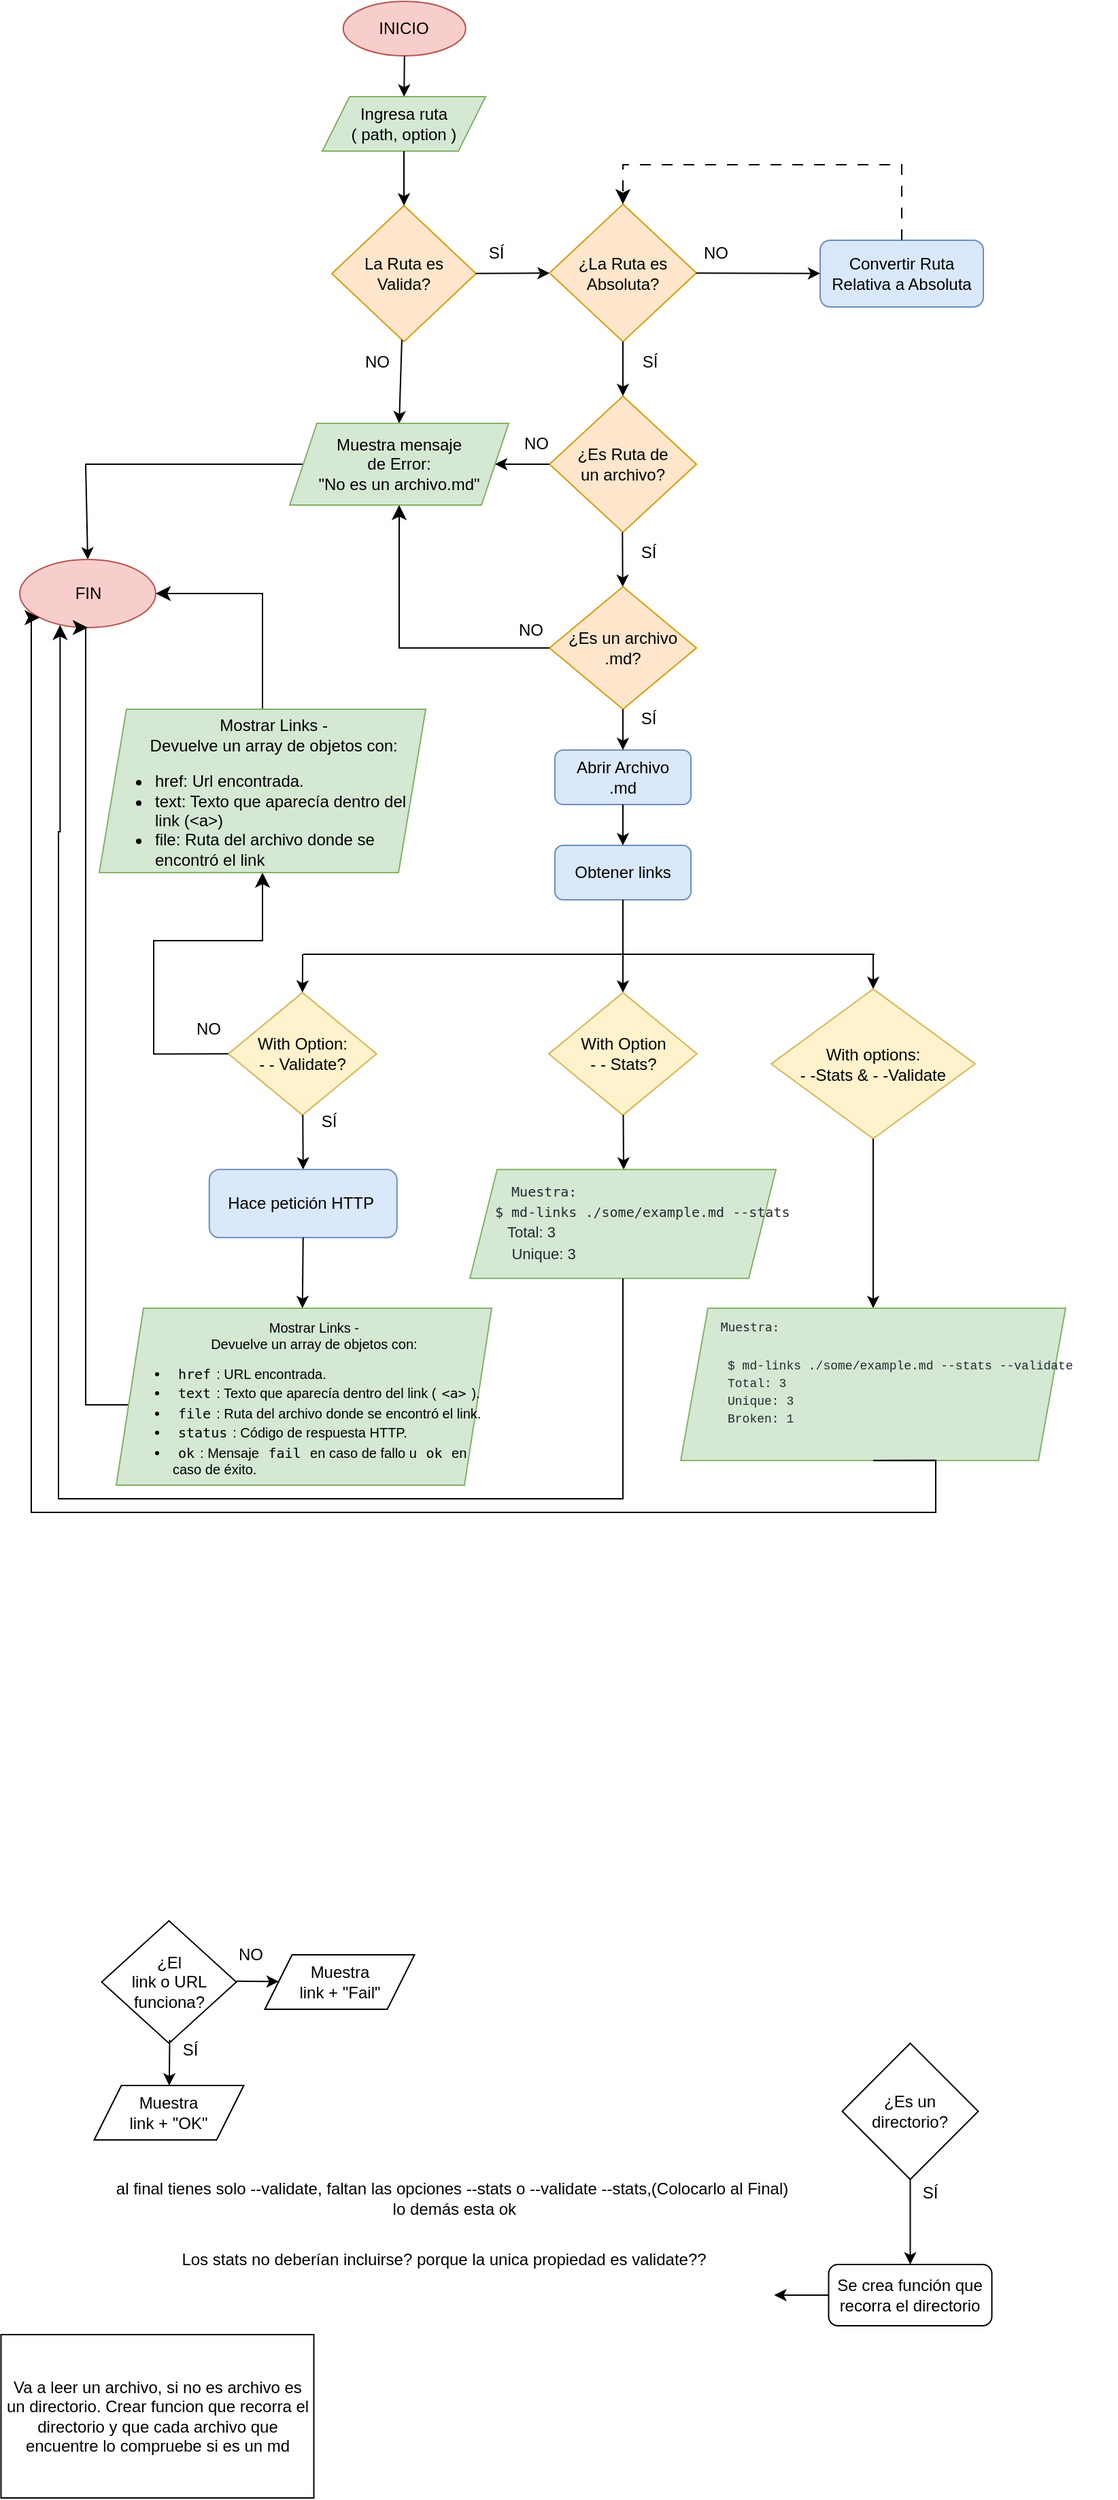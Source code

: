 <mxfile version="21.0.7" type="github">
  <diagram name="Página-1" id="93haLuahg1Ov3Uhfy_TV">
    <mxGraphModel dx="1077" dy="685" grid="1" gridSize="10" guides="1" tooltips="1" connect="1" arrows="1" fold="1" page="1" pageScale="1" pageWidth="827" pageHeight="1169" background="#ffffff" math="0" shadow="0">
      <root>
        <mxCell id="0" />
        <mxCell id="1" parent="0" />
        <mxCell id="Y0-RWTtbSj_2u-Xx135a-1" value="INICIO" style="ellipse;whiteSpace=wrap;html=1;fillColor=#f8cecc;strokeColor=#b85450;" parent="1" vertex="1">
          <mxGeometry x="279.37" y="50" width="90" height="40" as="geometry" />
        </mxCell>
        <mxCell id="Y0-RWTtbSj_2u-Xx135a-2" value="Ingresa ruta&lt;br&gt;( path, option )" style="shape=parallelogram;perimeter=parallelogramPerimeter;whiteSpace=wrap;html=1;fixedSize=1;fillColor=#d5e8d4;strokeColor=#82b366;" parent="1" vertex="1">
          <mxGeometry x="264" y="120" width="120" height="40" as="geometry" />
        </mxCell>
        <mxCell id="Y0-RWTtbSj_2u-Xx135a-3" value="" style="endArrow=classic;html=1;rounded=0;" parent="1" source="Y0-RWTtbSj_2u-Xx135a-1" target="Y0-RWTtbSj_2u-Xx135a-2" edge="1">
          <mxGeometry width="50" height="50" relative="1" as="geometry">
            <mxPoint x="300" y="220" as="sourcePoint" />
            <mxPoint x="350" y="170" as="targetPoint" />
          </mxGeometry>
        </mxCell>
        <mxCell id="Y0-RWTtbSj_2u-Xx135a-4" value="La Ruta es &lt;br&gt;Valida?" style="rhombus;whiteSpace=wrap;html=1;fillColor=#ffe6cc;strokeColor=#d79b00;" parent="1" vertex="1">
          <mxGeometry x="271" y="200" width="106" height="100" as="geometry" />
        </mxCell>
        <mxCell id="Y0-RWTtbSj_2u-Xx135a-5" value="" style="endArrow=classic;html=1;rounded=0;" parent="1" source="Y0-RWTtbSj_2u-Xx135a-2" target="Y0-RWTtbSj_2u-Xx135a-4" edge="1">
          <mxGeometry width="50" height="50" relative="1" as="geometry">
            <mxPoint x="324" y="160" as="sourcePoint" />
            <mxPoint x="324" y="200" as="targetPoint" />
          </mxGeometry>
        </mxCell>
        <mxCell id="Y0-RWTtbSj_2u-Xx135a-6" value="" style="endArrow=classic;html=1;rounded=0;" parent="1" source="Y0-RWTtbSj_2u-Xx135a-4" target="Y0-RWTtbSj_2u-Xx135a-12" edge="1">
          <mxGeometry width="50" height="50" relative="1" as="geometry">
            <mxPoint x="380" y="260" as="sourcePoint" />
            <mxPoint x="420" y="239" as="targetPoint" />
          </mxGeometry>
        </mxCell>
        <mxCell id="Y0-RWTtbSj_2u-Xx135a-7" value="" style="endArrow=classic;html=1;rounded=0;entryX=0.5;entryY=0;entryDx=0;entryDy=0;" parent="1" source="Y0-RWTtbSj_2u-Xx135a-4" target="Y0-RWTtbSj_2u-Xx135a-15" edge="1">
          <mxGeometry width="50" height="50" relative="1" as="geometry">
            <mxPoint x="270" y="250" as="sourcePoint" />
            <mxPoint x="250" y="250" as="targetPoint" />
          </mxGeometry>
        </mxCell>
        <mxCell id="Y0-RWTtbSj_2u-Xx135a-8" value="NO" style="text;strokeColor=none;align=center;fillColor=none;html=1;verticalAlign=middle;whiteSpace=wrap;rounded=0;" parent="1" vertex="1">
          <mxGeometry x="290" y="300" width="29" height="30" as="geometry" />
        </mxCell>
        <mxCell id="Y0-RWTtbSj_2u-Xx135a-9" value="SÍ" style="text;strokeColor=none;align=center;fillColor=none;html=1;verticalAlign=middle;whiteSpace=wrap;rounded=0;" parent="1" vertex="1">
          <mxGeometry x="377" y="220" width="30" height="30" as="geometry" />
        </mxCell>
        <mxCell id="Y0-RWTtbSj_2u-Xx135a-10" value="Convertir Ruta Relativa a Absoluta" style="rounded=1;whiteSpace=wrap;html=1;fillColor=#dae8fc;strokeColor=#6c8ebf;" parent="1" vertex="1">
          <mxGeometry x="630" y="225.5" width="120" height="49" as="geometry" />
        </mxCell>
        <mxCell id="Y0-RWTtbSj_2u-Xx135a-12" value="¿La Ruta es Absoluta?" style="rhombus;whiteSpace=wrap;html=1;fillColor=#ffe6cc;strokeColor=#d79b00;" parent="1" vertex="1">
          <mxGeometry x="431" y="199" width="108" height="101" as="geometry" />
        </mxCell>
        <mxCell id="Y0-RWTtbSj_2u-Xx135a-19" value="" style="endArrow=classic;html=1;rounded=0;startArrow=none;entryX=0.5;entryY=0;entryDx=0;entryDy=0;exitX=0;exitY=0.5;exitDx=0;exitDy=0;" parent="1" source="Y0-RWTtbSj_2u-Xx135a-15" target="Y0-RWTtbSj_2u-Xx135a-20" edge="1">
          <mxGeometry width="50" height="50" relative="1" as="geometry">
            <mxPoint x="150" y="270" as="sourcePoint" />
            <mxPoint x="159.5" y="303.5" as="targetPoint" />
            <Array as="points">
              <mxPoint x="90" y="390" />
            </Array>
          </mxGeometry>
        </mxCell>
        <mxCell id="Y0-RWTtbSj_2u-Xx135a-20" value="FIN" style="ellipse;whiteSpace=wrap;html=1;fillColor=#f8cecc;strokeColor=#b85450;" parent="1" vertex="1">
          <mxGeometry x="41.5" y="460" width="100" height="50" as="geometry" />
        </mxCell>
        <mxCell id="Y0-RWTtbSj_2u-Xx135a-21" value="" style="endArrow=classic;html=1;rounded=0;" parent="1" source="Y0-RWTtbSj_2u-Xx135a-12" target="Y0-RWTtbSj_2u-Xx135a-10" edge="1">
          <mxGeometry width="50" height="50" relative="1" as="geometry">
            <mxPoint x="522" y="239" as="sourcePoint" />
            <mxPoint x="600" y="240" as="targetPoint" />
          </mxGeometry>
        </mxCell>
        <mxCell id="Y0-RWTtbSj_2u-Xx135a-22" value="NO" style="text;strokeColor=none;align=center;fillColor=none;html=1;verticalAlign=middle;whiteSpace=wrap;rounded=0;" parent="1" vertex="1">
          <mxGeometry x="539" y="220" width="29" height="30" as="geometry" />
        </mxCell>
        <mxCell id="Y0-RWTtbSj_2u-Xx135a-23" value="" style="endArrow=classic;html=1;rounded=0;exitX=0.5;exitY=1;exitDx=0;exitDy=0;" parent="1" source="Y0-RWTtbSj_2u-Xx135a-12" target="Y0-RWTtbSj_2u-Xx135a-25" edge="1">
          <mxGeometry width="50" height="50" relative="1" as="geometry">
            <mxPoint x="471.5" y="280" as="sourcePoint" />
            <mxPoint x="471.5" y="320" as="targetPoint" />
          </mxGeometry>
        </mxCell>
        <mxCell id="Y0-RWTtbSj_2u-Xx135a-24" value="SÍ" style="text;strokeColor=none;align=center;fillColor=none;html=1;verticalAlign=middle;whiteSpace=wrap;rounded=0;" parent="1" vertex="1">
          <mxGeometry x="490" y="300" width="30" height="30" as="geometry" />
        </mxCell>
        <mxCell id="Y0-RWTtbSj_2u-Xx135a-25" value="¿Es Ruta de&lt;br&gt;un archivo?" style="rhombus;whiteSpace=wrap;html=1;fillColor=#ffe6cc;strokeColor=#d79b00;" parent="1" vertex="1">
          <mxGeometry x="431" y="340" width="108" height="100" as="geometry" />
        </mxCell>
        <mxCell id="Y0-RWTtbSj_2u-Xx135a-15" value="Muestra mensaje&lt;br&gt;de Error: &lt;br&gt;&quot;No es un archivo.md&quot;" style="shape=parallelogram;perimeter=parallelogramPerimeter;whiteSpace=wrap;html=1;fixedSize=1;fillColor=#d5e8d4;strokeColor=#82b366;" parent="1" vertex="1">
          <mxGeometry x="240" y="360" width="161" height="60" as="geometry" />
        </mxCell>
        <mxCell id="Y0-RWTtbSj_2u-Xx135a-29" value="" style="endArrow=classic;html=1;rounded=0;exitX=0;exitY=0.5;exitDx=0;exitDy=0;entryX=1;entryY=0.5;entryDx=0;entryDy=0;" parent="1" source="Y0-RWTtbSj_2u-Xx135a-25" target="Y0-RWTtbSj_2u-Xx135a-15" edge="1">
          <mxGeometry width="50" height="50" relative="1" as="geometry">
            <mxPoint x="539" y="389.66" as="sourcePoint" />
            <mxPoint x="590" y="389.66" as="targetPoint" />
            <Array as="points" />
          </mxGeometry>
        </mxCell>
        <mxCell id="Y0-RWTtbSj_2u-Xx135a-30" value="" style="endArrow=classic;html=1;rounded=0;exitX=0.5;exitY=1;exitDx=0;exitDy=0;" parent="1" target="Y0-RWTtbSj_2u-Xx135a-40" edge="1">
          <mxGeometry width="50" height="50" relative="1" as="geometry">
            <mxPoint x="484.66" y="440" as="sourcePoint" />
            <mxPoint x="484.66" y="480" as="targetPoint" />
          </mxGeometry>
        </mxCell>
        <mxCell id="Y0-RWTtbSj_2u-Xx135a-31" value="SÍ" style="text;strokeColor=none;align=center;fillColor=none;html=1;verticalAlign=middle;whiteSpace=wrap;rounded=0;" parent="1" vertex="1">
          <mxGeometry x="489" y="440" width="30" height="30" as="geometry" />
        </mxCell>
        <mxCell id="Y0-RWTtbSj_2u-Xx135a-32" value="NO" style="text;strokeColor=none;align=center;fillColor=none;html=1;verticalAlign=middle;whiteSpace=wrap;rounded=0;" parent="1" vertex="1">
          <mxGeometry x="407" y="360" width="29" height="30" as="geometry" />
        </mxCell>
        <mxCell id="Y0-RWTtbSj_2u-Xx135a-34" value="" style="edgeStyle=segmentEdgeStyle;endArrow=classic;html=1;curved=0;rounded=0;endSize=8;startSize=8;exitX=0.5;exitY=0;exitDx=0;exitDy=0;dashed=1;dashPattern=8 8;" parent="1" source="Y0-RWTtbSj_2u-Xx135a-10" target="Y0-RWTtbSj_2u-Xx135a-12" edge="1">
          <mxGeometry width="50" height="50" relative="1" as="geometry">
            <mxPoint x="595" y="339.97" as="sourcePoint" />
            <mxPoint x="485" y="300" as="targetPoint" />
            <Array as="points">
              <mxPoint x="690" y="170" />
              <mxPoint x="485" y="170" />
            </Array>
          </mxGeometry>
        </mxCell>
        <mxCell id="Y0-RWTtbSj_2u-Xx135a-40" value="¿Es un&amp;nbsp;archivo&lt;br&gt;.md?" style="rhombus;whiteSpace=wrap;html=1;fillColor=#ffe6cc;strokeColor=#d79b00;" parent="1" vertex="1">
          <mxGeometry x="431" y="480" width="108" height="90" as="geometry" />
        </mxCell>
        <mxCell id="Y0-RWTtbSj_2u-Xx135a-42" value="Abrir Archivo &lt;br&gt;.md" style="rounded=1;whiteSpace=wrap;html=1;fillColor=#dae8fc;strokeColor=#6c8ebf;" parent="1" vertex="1">
          <mxGeometry x="435" y="600" width="100" height="40" as="geometry" />
        </mxCell>
        <mxCell id="Y0-RWTtbSj_2u-Xx135a-44" value="Obtener links" style="rounded=1;whiteSpace=wrap;html=1;fillColor=#dae8fc;strokeColor=#6c8ebf;" parent="1" vertex="1">
          <mxGeometry x="435" y="670" width="100" height="40" as="geometry" />
        </mxCell>
        <mxCell id="Y0-RWTtbSj_2u-Xx135a-45" value="" style="endArrow=classic;html=1;rounded=0;entryX=0.5;entryY=0;entryDx=0;entryDy=0;" parent="1" source="Y0-RWTtbSj_2u-Xx135a-40" target="Y0-RWTtbSj_2u-Xx135a-42" edge="1">
          <mxGeometry width="50" height="50" relative="1" as="geometry">
            <mxPoint x="485" y="580" as="sourcePoint" />
            <mxPoint x="495" y="490" as="targetPoint" />
          </mxGeometry>
        </mxCell>
        <mxCell id="Y0-RWTtbSj_2u-Xx135a-46" value="" style="endArrow=classic;html=1;rounded=0;" parent="1" source="Y0-RWTtbSj_2u-Xx135a-42" edge="1">
          <mxGeometry width="50" height="50" relative="1" as="geometry">
            <mxPoint x="484.58" y="640" as="sourcePoint" />
            <mxPoint x="485" y="670" as="targetPoint" />
          </mxGeometry>
        </mxCell>
        <mxCell id="Y0-RWTtbSj_2u-Xx135a-49" value="" style="endArrow=classic;html=1;rounded=0;entryX=0.5;entryY=0;entryDx=0;entryDy=0;" parent="1" source="Y0-RWTtbSj_2u-Xx135a-44" target="On1AbhgCIfUnlUdx-mSk-16" edge="1">
          <mxGeometry width="50" height="50" relative="1" as="geometry">
            <mxPoint x="484.58" y="780" as="sourcePoint" />
            <mxPoint x="484" y="740" as="targetPoint" />
          </mxGeometry>
        </mxCell>
        <mxCell id="Y0-RWTtbSj_2u-Xx135a-54" value="SÍ" style="text;strokeColor=none;align=center;fillColor=none;html=1;verticalAlign=middle;whiteSpace=wrap;rounded=0;" parent="1" vertex="1">
          <mxGeometry x="253.87" y="858.18" width="30" height="30" as="geometry" />
        </mxCell>
        <mxCell id="Y0-RWTtbSj_2u-Xx135a-56" value="SÍ" style="text;strokeColor=none;align=center;fillColor=none;html=1;verticalAlign=middle;whiteSpace=wrap;rounded=0;" parent="1" vertex="1">
          <mxGeometry x="249.37" y="808.18" width="30" height="30" as="geometry" />
        </mxCell>
        <mxCell id="Y0-RWTtbSj_2u-Xx135a-60" value="With Option:&lt;br&gt;- - Validate?" style="rhombus;whiteSpace=wrap;html=1;fillColor=#fff2cc;strokeColor=#d6b656;" parent="1" vertex="1">
          <mxGeometry x="194.87" y="778.18" width="109" height="90" as="geometry" />
        </mxCell>
        <mxCell id="Y0-RWTtbSj_2u-Xx135a-61" value="" style="endArrow=classic;html=1;rounded=0;entryX=0.5;entryY=0;entryDx=0;entryDy=0;" parent="1" source="Y0-RWTtbSj_2u-Xx135a-60" target="hgT8orxahQxK94bdxHds-18" edge="1">
          <mxGeometry width="50" height="50" relative="1" as="geometry">
            <mxPoint x="249.45" y="858.18" as="sourcePoint" />
            <mxPoint x="249.87" y="898.18" as="targetPoint" />
          </mxGeometry>
        </mxCell>
        <mxCell id="Y0-RWTtbSj_2u-Xx135a-64" value="" style="endArrow=classic;html=1;rounded=0;entryX=0.5;entryY=0;entryDx=0;entryDy=0;" parent="1" target="Y0-RWTtbSj_2u-Xx135a-60" edge="1">
          <mxGeometry width="50" height="50" relative="1" as="geometry">
            <mxPoint x="249.49" y="750" as="sourcePoint" />
            <mxPoint x="385.99" y="795" as="targetPoint" />
            <Array as="points">
              <mxPoint x="249.49" y="760" />
            </Array>
          </mxGeometry>
        </mxCell>
        <mxCell id="Y0-RWTtbSj_2u-Xx135a-78" value="" style="edgeStyle=segmentEdgeStyle;endArrow=classic;html=1;curved=0;rounded=0;endSize=8;startSize=8;exitX=0;exitY=0.5;exitDx=0;exitDy=0;entryX=0.5;entryY=1;entryDx=0;entryDy=0;" parent="1" source="On1AbhgCIfUnlUdx-mSk-41" edge="1" target="Y0-RWTtbSj_2u-Xx135a-20">
          <mxGeometry width="50" height="50" relative="1" as="geometry">
            <mxPoint x="130" y="1080" as="sourcePoint" />
            <mxPoint x="80" y="610" as="targetPoint" />
            <Array as="points">
              <mxPoint x="90" y="1081" />
            </Array>
          </mxGeometry>
        </mxCell>
        <mxCell id="hgT8orxahQxK94bdxHds-1" value="Va a leer un archivo, si no es archivo es un directorio. Crear funcion que recorra el directorio y que cada archivo que encuentre lo compruebe si es un md" style="whiteSpace=wrap;html=1;" parent="1" vertex="1">
          <mxGeometry x="27.75" y="1764" width="230" height="120" as="geometry" />
        </mxCell>
        <mxCell id="hgT8orxahQxK94bdxHds-6" value="SÍ" style="text;strokeColor=none;align=center;fillColor=none;html=1;verticalAlign=middle;whiteSpace=wrap;rounded=0;" parent="1" vertex="1">
          <mxGeometry x="489" y="562" width="30" height="30" as="geometry" />
        </mxCell>
        <mxCell id="hgT8orxahQxK94bdxHds-7" value="" style="edgeStyle=segmentEdgeStyle;endArrow=classic;html=1;curved=0;rounded=0;endSize=8;startSize=8;entryX=0.5;entryY=1;entryDx=0;entryDy=0;exitX=0;exitY=0.5;exitDx=0;exitDy=0;" parent="1" source="Y0-RWTtbSj_2u-Xx135a-40" target="Y0-RWTtbSj_2u-Xx135a-15" edge="1">
          <mxGeometry width="50" height="50" relative="1" as="geometry">
            <mxPoint x="440" y="520" as="sourcePoint" />
            <mxPoint x="320" y="460" as="targetPoint" />
            <Array as="points">
              <mxPoint x="320" y="525" />
            </Array>
          </mxGeometry>
        </mxCell>
        <mxCell id="hgT8orxahQxK94bdxHds-10" value="NO" style="text;strokeColor=none;align=center;fillColor=none;html=1;verticalAlign=middle;whiteSpace=wrap;rounded=0;" parent="1" vertex="1">
          <mxGeometry x="402.5" y="497" width="29" height="30" as="geometry" />
        </mxCell>
        <mxCell id="hgT8orxahQxK94bdxHds-18" value="Hace petición HTTP&amp;nbsp;" style="rounded=1;whiteSpace=wrap;html=1;fillColor=#dae8fc;strokeColor=#6c8ebf;" parent="1" vertex="1">
          <mxGeometry x="180.87" y="908.18" width="138" height="50" as="geometry" />
        </mxCell>
        <mxCell id="hgT8orxahQxK94bdxHds-22" value="" style="edgeStyle=segmentEdgeStyle;endArrow=classic;html=1;curved=0;rounded=0;endSize=8;startSize=8;entryX=1;entryY=0.5;entryDx=0;entryDy=0;exitX=0.5;exitY=0;exitDx=0;exitDy=0;" parent="1" source="On1AbhgCIfUnlUdx-mSk-48" target="Y0-RWTtbSj_2u-Xx135a-20" edge="1">
          <mxGeometry width="50" height="50" relative="1" as="geometry">
            <mxPoint x="210" y="570" as="sourcePoint" />
            <mxPoint x="150" y="485" as="targetPoint" />
            <Array as="points">
              <mxPoint x="220" y="485" />
            </Array>
          </mxGeometry>
        </mxCell>
        <mxCell id="hgT8orxahQxK94bdxHds-26" value="Los stats no deberían incluirse? porque la unica propiedad es validate??" style="text;html=1;align=center;verticalAlign=middle;resizable=0;points=[];autosize=1;strokeColor=none;fillColor=none;" parent="1" vertex="1">
          <mxGeometry x="147.75" y="1694" width="410" height="30" as="geometry" />
        </mxCell>
        <mxCell id="Lw2uMNzcgR1JLGog9FZV-2" value="Se crea función que recorra el directorio" style="rounded=1;whiteSpace=wrap;html=1;" parent="1" vertex="1">
          <mxGeometry x="636.25" y="1712.5" width="120" height="45" as="geometry" />
        </mxCell>
        <mxCell id="Lw2uMNzcgR1JLGog9FZV-3" value="" style="endArrow=classic;html=1;rounded=0;exitX=0.5;exitY=1;exitDx=0;exitDy=0;entryX=0.5;entryY=0;entryDx=0;entryDy=0;" parent="1" source="Lw2uMNzcgR1JLGog9FZV-4" target="Lw2uMNzcgR1JLGog9FZV-2" edge="1">
          <mxGeometry width="50" height="50" relative="1" as="geometry">
            <mxPoint x="530.91" y="1655" as="sourcePoint" />
            <mxPoint x="530.91" y="1695" as="targetPoint" />
          </mxGeometry>
        </mxCell>
        <mxCell id="Lw2uMNzcgR1JLGog9FZV-4" value="¿Es un &lt;br&gt;directorio?" style="rhombus;whiteSpace=wrap;html=1;" parent="1" vertex="1">
          <mxGeometry x="646.25" y="1550" width="100" height="100" as="geometry" />
        </mxCell>
        <mxCell id="Lw2uMNzcgR1JLGog9FZV-5" value="SÍ" style="text;strokeColor=none;align=center;fillColor=none;html=1;verticalAlign=middle;whiteSpace=wrap;rounded=0;" parent="1" vertex="1">
          <mxGeometry x="696.25" y="1645" width="30" height="30" as="geometry" />
        </mxCell>
        <mxCell id="Lw2uMNzcgR1JLGog9FZV-6" value="" style="endArrow=classic;html=1;rounded=0;exitX=0;exitY=0.5;exitDx=0;exitDy=0;" parent="1" source="Lw2uMNzcgR1JLGog9FZV-2" edge="1">
          <mxGeometry width="50" height="50" relative="1" as="geometry">
            <mxPoint x="586.25" y="1735" as="sourcePoint" />
            <mxPoint x="596.25" y="1735" as="targetPoint" />
          </mxGeometry>
        </mxCell>
        <mxCell id="Lw2uMNzcgR1JLGog9FZV-7" value="al final tienes solo --validate, faltan las opciones --stats o --validate --stats,(Colocarlo al Final)&lt;br&gt;&amp;nbsp;lo demás esta ok" style="text;html=1;align=center;verticalAlign=middle;resizable=0;points=[];autosize=1;strokeColor=none;fillColor=none;" parent="1" vertex="1">
          <mxGeometry x="98.75" y="1644" width="520" height="40" as="geometry" />
        </mxCell>
        <mxCell id="On1AbhgCIfUnlUdx-mSk-1" value="¿El &lt;br&gt;link o URL&lt;br&gt;funciona?" style="rhombus;whiteSpace=wrap;html=1;" vertex="1" parent="1">
          <mxGeometry x="101.75" y="1460" width="99" height="90" as="geometry" />
        </mxCell>
        <mxCell id="On1AbhgCIfUnlUdx-mSk-2" value="Muestra &lt;br&gt;link + &quot;Fail&quot;" style="shape=parallelogram;perimeter=parallelogramPerimeter;whiteSpace=wrap;html=1;fixedSize=1;" vertex="1" parent="1">
          <mxGeometry x="221.75" y="1485" width="110" height="40" as="geometry" />
        </mxCell>
        <mxCell id="On1AbhgCIfUnlUdx-mSk-4" value="" style="endArrow=classic;html=1;rounded=0;exitX=1;exitY=0.5;exitDx=0;exitDy=0;" edge="1" parent="1" target="On1AbhgCIfUnlUdx-mSk-2">
          <mxGeometry width="50" height="50" relative="1" as="geometry">
            <mxPoint x="200.75" y="1504.41" as="sourcePoint" />
            <mxPoint x="236.75" y="1504.41" as="targetPoint" />
          </mxGeometry>
        </mxCell>
        <mxCell id="On1AbhgCIfUnlUdx-mSk-7" value="" style="endArrow=classic;html=1;rounded=0;exitX=0;exitY=0.25;exitDx=0;exitDy=0;" edge="1" parent="1" source="On1AbhgCIfUnlUdx-mSk-6" target="On1AbhgCIfUnlUdx-mSk-9">
          <mxGeometry width="50" height="50" relative="1" as="geometry">
            <mxPoint x="16.75" y="1320" as="sourcePoint" />
            <mxPoint x="151.75" y="1580" as="targetPoint" />
            <Array as="points" />
          </mxGeometry>
        </mxCell>
        <mxCell id="On1AbhgCIfUnlUdx-mSk-8" value="" style="endArrow=classic;html=1;rounded=0;exitX=0.5;exitY=1;exitDx=0;exitDy=0;" edge="1" parent="1" source="On1AbhgCIfUnlUdx-mSk-1" target="On1AbhgCIfUnlUdx-mSk-6">
          <mxGeometry width="50" height="50" relative="1" as="geometry">
            <mxPoint x="151.75" y="1550" as="sourcePoint" />
            <mxPoint x="151.75" y="1590" as="targetPoint" />
            <Array as="points" />
          </mxGeometry>
        </mxCell>
        <mxCell id="On1AbhgCIfUnlUdx-mSk-6" value="SÍ" style="text;strokeColor=none;align=center;fillColor=none;html=1;verticalAlign=middle;whiteSpace=wrap;rounded=0;" vertex="1" parent="1">
          <mxGeometry x="151.75" y="1540" width="30" height="30" as="geometry" />
        </mxCell>
        <mxCell id="On1AbhgCIfUnlUdx-mSk-9" value="Muestra &lt;br&gt;link + &quot;OK&quot;" style="shape=parallelogram;perimeter=parallelogramPerimeter;whiteSpace=wrap;html=1;fixedSize=1;" vertex="1" parent="1">
          <mxGeometry x="96.25" y="1581" width="110" height="40" as="geometry" />
        </mxCell>
        <mxCell id="On1AbhgCIfUnlUdx-mSk-11" value="NO" style="text;strokeColor=none;align=center;fillColor=none;html=1;verticalAlign=middle;whiteSpace=wrap;rounded=0;" vertex="1" parent="1">
          <mxGeometry x="197.25" y="1470" width="29" height="30" as="geometry" />
        </mxCell>
        <mxCell id="On1AbhgCIfUnlUdx-mSk-15" value="SÍ" style="text;strokeColor=none;align=center;fillColor=none;html=1;verticalAlign=middle;whiteSpace=wrap;rounded=0;" vertex="1" parent="1">
          <mxGeometry x="485" y="808.18" width="30" height="30" as="geometry" />
        </mxCell>
        <mxCell id="On1AbhgCIfUnlUdx-mSk-16" value="With Option&lt;br&gt;- - Stats?" style="rhombus;whiteSpace=wrap;html=1;fillColor=#fff2cc;strokeColor=#d6b656;" vertex="1" parent="1">
          <mxGeometry x="430.5" y="778.18" width="109" height="90" as="geometry" />
        </mxCell>
        <mxCell id="On1AbhgCIfUnlUdx-mSk-17" value="" style="endArrow=classic;html=1;rounded=0;entryX=0.5;entryY=0;entryDx=0;entryDy=0;" edge="1" parent="1" source="On1AbhgCIfUnlUdx-mSk-16">
          <mxGeometry width="50" height="50" relative="1" as="geometry">
            <mxPoint x="485.08" y="858.18" as="sourcePoint" />
            <mxPoint x="485.5" y="908.18" as="targetPoint" />
          </mxGeometry>
        </mxCell>
        <mxCell id="On1AbhgCIfUnlUdx-mSk-25" value="" style="endArrow=classic;html=1;rounded=0;exitX=0.5;exitY=1;exitDx=0;exitDy=0;" edge="1" parent="1">
          <mxGeometry width="50" height="50" relative="1" as="geometry">
            <mxPoint x="494.13" y="1098.18" as="sourcePoint" />
            <mxPoint x="494.88" y="1098.18" as="targetPoint" />
            <Array as="points" />
          </mxGeometry>
        </mxCell>
        <mxCell id="On1AbhgCIfUnlUdx-mSk-28" value="SÍ" style="text;strokeColor=none;align=center;fillColor=none;html=1;verticalAlign=middle;whiteSpace=wrap;rounded=0;" vertex="1" parent="1">
          <mxGeometry x="671" y="805.54" width="30" height="30" as="geometry" />
        </mxCell>
        <mxCell id="On1AbhgCIfUnlUdx-mSk-29" value="With options:&lt;br&gt;- -Stats &amp;amp; - -Validate" style="rhombus;whiteSpace=wrap;html=1;fillColor=#fff2cc;strokeColor=#d6b656;" vertex="1" parent="1">
          <mxGeometry x="594" y="775.54" width="150" height="110" as="geometry" />
        </mxCell>
        <mxCell id="On1AbhgCIfUnlUdx-mSk-30" value="" style="endArrow=classic;html=1;rounded=0;entryX=0.5;entryY=0;entryDx=0;entryDy=0;" edge="1" parent="1" source="On1AbhgCIfUnlUdx-mSk-29" target="On1AbhgCIfUnlUdx-mSk-36">
          <mxGeometry width="50" height="50" relative="1" as="geometry">
            <mxPoint x="708.08" y="851.45" as="sourcePoint" />
            <mxPoint x="708.5" y="901.45" as="targetPoint" />
          </mxGeometry>
        </mxCell>
        <mxCell id="On1AbhgCIfUnlUdx-mSk-31" value="" style="endArrow=classic;html=1;rounded=0;entryX=0.5;entryY=0;entryDx=0;entryDy=0;" edge="1" parent="1" target="On1AbhgCIfUnlUdx-mSk-29">
          <mxGeometry width="50" height="50" relative="1" as="geometry">
            <mxPoint x="669" y="750" as="sourcePoint" />
            <mxPoint x="668.7" y="775.54" as="targetPoint" />
            <Array as="points" />
          </mxGeometry>
        </mxCell>
        <mxCell id="On1AbhgCIfUnlUdx-mSk-35" value="&lt;pre style=&quot;box-sizing: border-box; margin-top: 0px; margin-bottom: 0px; overflow-wrap: normal; padding: 16px; overflow: auto; line-height: 1.45; color: rgb(36, 41, 47); background-color: var(--color-canvas-subtle); border-radius: 6px; word-break: normal; font-size: 10px;&quot;&gt;  Muestra:&amp;nbsp;&lt;br&gt;$ md-links ./some/example.md --stats&lt;br&gt;&lt;font style=&quot;font-size: 11px;&quot; face=&quot;Helvetica&quot;&gt;   Total: 3 &lt;br&gt;&lt;/font&gt;&lt;font style=&quot;font-size: 11px;&quot; face=&quot;Helvetica&quot;&gt;    Unique: 3&lt;/font&gt;&lt;/pre&gt;" style="shape=parallelogram;perimeter=parallelogramPerimeter;whiteSpace=wrap;html=1;fixedSize=1;align=left;fontSize=8;fillColor=#d5e8d4;strokeColor=#82b366;" vertex="1" parent="1">
          <mxGeometry x="372.5" y="908.18" width="225" height="80" as="geometry" />
        </mxCell>
        <mxCell id="On1AbhgCIfUnlUdx-mSk-36" value="&lt;pre style=&quot;box-sizing: border-box; margin-top: 0px; margin-bottom: 0px; overflow-wrap: normal; padding: 16px; overflow: auto; line-height: 1.45; color: rgb(36, 41, 47); background-color: var(--color-canvas-subtle); border-radius: 6px; word-break: normal; font-size: 9px;&quot;&gt;  Muestra:&lt;br style=&quot;font-size: 9px;&quot;&gt;&lt;pre style=&quot;box-sizing: border-box; font-family: ui-monospace, SFMono-Regular, &amp;quot;SF Mono&amp;quot;, Menlo, Consolas, &amp;quot;Liberation Mono&amp;quot;, monospace; margin-top: 0px; margin-bottom: 0px; overflow-wrap: normal; padding: 16px; overflow: auto; line-height: 1.45; color: rgb(36, 41, 47); background-color: var(--color-canvas-subtle); border-radius: 6px; word-break: normal; font-size: 9px;&quot;&gt;$ md-links ./some/example.md --stats --validate&lt;br style=&quot;font-size: 9px;&quot;&gt;Total: 3&lt;br style=&quot;font-size: 9px;&quot;&gt;Unique: 3&lt;br style=&quot;font-size: 9px;&quot;&gt;&lt;font style=&quot;font-size: 9px;&quot;&gt;Broken: 1&lt;/font&gt;&lt;/pre&gt;&lt;/pre&gt;" style="shape=parallelogram;perimeter=parallelogramPerimeter;whiteSpace=wrap;html=1;fixedSize=1;align=left;fontSize=9;fillColor=#d5e8d4;strokeColor=#82b366;" vertex="1" parent="1">
          <mxGeometry x="527.5" y="1010" width="283" height="111.82" as="geometry" />
        </mxCell>
        <mxCell id="On1AbhgCIfUnlUdx-mSk-37" value="" style="endArrow=none;html=1;rounded=0;" edge="1" parent="1">
          <mxGeometry width="50" height="50" relative="1" as="geometry">
            <mxPoint x="250" y="750" as="sourcePoint" />
            <mxPoint x="670" y="750" as="targetPoint" />
          </mxGeometry>
        </mxCell>
        <mxCell id="On1AbhgCIfUnlUdx-mSk-39" value="" style="edgeStyle=segmentEdgeStyle;endArrow=classic;html=1;curved=0;rounded=0;endSize=8;startSize=8;exitX=0.5;exitY=1;exitDx=0;exitDy=0;entryX=0.297;entryY=0.962;entryDx=0;entryDy=0;entryPerimeter=0;" edge="1" parent="1" source="On1AbhgCIfUnlUdx-mSk-35" target="Y0-RWTtbSj_2u-Xx135a-20">
          <mxGeometry width="50" height="50" relative="1" as="geometry">
            <mxPoint x="140" y="1090" as="sourcePoint" />
            <mxPoint x="69" y="630" as="targetPoint" />
            <Array as="points">
              <mxPoint x="485" y="1150" />
              <mxPoint x="70" y="1150" />
              <mxPoint x="70" y="660" />
            </Array>
          </mxGeometry>
        </mxCell>
        <mxCell id="On1AbhgCIfUnlUdx-mSk-40" value="" style="edgeStyle=segmentEdgeStyle;endArrow=classic;html=1;curved=0;rounded=0;endSize=8;startSize=8;exitX=0.5;exitY=1;exitDx=0;exitDy=0;entryX=0;entryY=1;entryDx=0;entryDy=0;" edge="1" parent="1" source="On1AbhgCIfUnlUdx-mSk-36" target="Y0-RWTtbSj_2u-Xx135a-20">
          <mxGeometry width="50" height="50" relative="1" as="geometry">
            <mxPoint x="780" y="1050" as="sourcePoint" />
            <mxPoint x="50" y="630" as="targetPoint" />
            <Array as="points">
              <mxPoint x="715" y="1160" />
              <mxPoint x="50" y="1160" />
              <mxPoint x="50" y="503" />
            </Array>
          </mxGeometry>
        </mxCell>
        <mxCell id="On1AbhgCIfUnlUdx-mSk-41" value="&lt;font style=&quot;border-color: var(--border-color); font-size: 10px; text-align: left;&quot;&gt;&lt;br style=&quot;border-color: var(--border-color); font-size: 10px;&quot;&gt;&amp;nbsp; &amp;nbsp; &amp;nbsp;Mostrar Links -&lt;br style=&quot;border-color: var(--border-color); font-size: 10px;&quot;&gt;&amp;nbsp; &amp;nbsp; &amp;nbsp;Devuelve un array de objetos con:&lt;br style=&quot;border-color: var(--border-color); font-size: 10px;&quot;&gt;&lt;/font&gt;&lt;ul style=&quot;border-color: var(--border-color); font-size: 10px; text-align: left;&quot;&gt;&lt;li style=&quot;border-color: var(--border-color); box-sizing: border-box; font-size: 10px;&quot;&gt;&lt;font style=&quot;border-color: var(--border-color); font-size: 10px;&quot; face=&quot;Helvetica&quot;&gt;&lt;code style=&quot;border-color: var(--border-color); box-sizing: border-box; padding: 0.2em 0.4em; margin: 0px; background-color: var(--color-neutral-muted); border-radius: 6px; font-size: 10px;&quot;&gt;href&lt;/code&gt;: URL encontrada.&lt;/font&gt;&lt;/li&gt;&lt;li style=&quot;border-color: var(--border-color); box-sizing: border-box; margin-top: 0.25em; font-size: 10px;&quot;&gt;&lt;font style=&quot;border-color: var(--border-color); font-size: 10px;&quot; face=&quot;Helvetica&quot;&gt;&lt;code style=&quot;border-color: var(--border-color); box-sizing: border-box; padding: 0.2em 0.4em; margin: 0px; background-color: var(--color-neutral-muted); border-radius: 6px; font-size: 10px;&quot;&gt;text&lt;/code&gt;: Texto que aparecía dentro del link (&lt;code style=&quot;border-color: var(--border-color); box-sizing: border-box; padding: 0.2em 0.4em; margin: 0px; background-color: var(--color-neutral-muted); border-radius: 6px; font-size: 10px;&quot;&gt;&amp;lt;a&amp;gt;&lt;/code&gt;).&lt;/font&gt;&lt;/li&gt;&lt;li style=&quot;border-color: var(--border-color); box-sizing: border-box; margin-top: 0.25em; font-size: 10px;&quot;&gt;&lt;font style=&quot;border-color: var(--border-color); font-size: 10px;&quot; face=&quot;Helvetica&quot;&gt;&lt;code style=&quot;border-color: var(--border-color); box-sizing: border-box; padding: 0.2em 0.4em; margin: 0px; background-color: var(--color-neutral-muted); border-radius: 6px; font-size: 10px;&quot;&gt;file&lt;/code&gt;: Ruta del archivo donde se encontró el link.&lt;/font&gt;&lt;/li&gt;&lt;li style=&quot;border-color: var(--border-color); box-sizing: border-box; margin-top: 0.25em; font-size: 10px;&quot;&gt;&lt;font style=&quot;border-color: var(--border-color); font-size: 10px;&quot; face=&quot;Helvetica&quot;&gt;&lt;code style=&quot;border-color: var(--border-color); box-sizing: border-box; padding: 0.2em 0.4em; margin: 0px; background-color: var(--color-neutral-muted); border-radius: 6px; font-size: 10px;&quot;&gt;status&lt;/code&gt;: Código de respuesta HTTP.&lt;/font&gt;&lt;/li&gt;&lt;li style=&quot;border-color: var(--border-color); box-sizing: border-box; margin-top: 0.25em; font-size: 10px;&quot;&gt;&lt;font style=&quot;border-color: var(--border-color); font-size: 10px;&quot; face=&quot;Helvetica&quot;&gt;&lt;code style=&quot;border-color: var(--border-color); box-sizing: border-box; padding: 0.2em 0.4em; margin: 0px; background-color: var(--color-neutral-muted); border-radius: 6px; font-size: 10px;&quot;&gt;ok&lt;/code&gt;: Mensaje&amp;nbsp;&lt;code style=&quot;border-color: var(--border-color); box-sizing: border-box; padding: 0.2em 0.4em; margin: 0px; background-color: var(--color-neutral-muted); border-radius: 6px; font-size: 10px;&quot;&gt;fail&lt;/code&gt;&amp;nbsp;en caso de fallo u&amp;nbsp;&lt;code style=&quot;border-color: var(--border-color); box-sizing: border-box; padding: 0.2em 0.4em; margin: 0px; background-color: var(--color-neutral-muted); border-radius: 6px; font-size: 10px;&quot;&gt;ok&lt;/code&gt;&amp;nbsp;en caso de éxito.&lt;/font&gt;&lt;/li&gt;&lt;/ul&gt;" style="shape=parallelogram;perimeter=parallelogramPerimeter;whiteSpace=wrap;html=1;fixedSize=1;fontSize=10;fillColor=#d5e8d4;strokeColor=#82b366;" vertex="1" parent="1">
          <mxGeometry x="112.5" y="1010" width="276" height="130" as="geometry" />
        </mxCell>
        <mxCell id="On1AbhgCIfUnlUdx-mSk-42" value="" style="endArrow=classic;html=1;rounded=0;entryX=0.5;entryY=0;entryDx=0;entryDy=0;exitX=0.5;exitY=1;exitDx=0;exitDy=0;" edge="1" parent="1" source="hgT8orxahQxK94bdxHds-18">
          <mxGeometry width="50" height="50" relative="1" as="geometry">
            <mxPoint x="249.37" y="970" as="sourcePoint" />
            <mxPoint x="249.37" y="1010" as="targetPoint" />
          </mxGeometry>
        </mxCell>
        <mxCell id="On1AbhgCIfUnlUdx-mSk-44" value="" style="edgeStyle=segmentEdgeStyle;endArrow=classic;html=1;curved=0;rounded=0;endSize=8;startSize=8;entryX=0.5;entryY=1;entryDx=0;entryDy=0;exitX=0;exitY=0.5;exitDx=0;exitDy=0;" edge="1" parent="1" source="Y0-RWTtbSj_2u-Xx135a-60" target="On1AbhgCIfUnlUdx-mSk-48">
          <mxGeometry width="50" height="50" relative="1" as="geometry">
            <mxPoint x="321.92" y="827" as="sourcePoint" />
            <mxPoint x="208.87" y="700" as="targetPoint" />
            <Array as="points">
              <mxPoint x="140" y="823" />
              <mxPoint x="140" y="740" />
              <mxPoint x="220" y="740" />
            </Array>
          </mxGeometry>
        </mxCell>
        <mxCell id="On1AbhgCIfUnlUdx-mSk-45" value="NO" style="text;strokeColor=none;align=center;fillColor=none;html=1;verticalAlign=middle;whiteSpace=wrap;rounded=0;" vertex="1" parent="1">
          <mxGeometry x="165.5" y="790" width="29" height="30" as="geometry" />
        </mxCell>
        <mxCell id="On1AbhgCIfUnlUdx-mSk-48" value="&lt;br style=&quot;border-color: var(--border-color); text-align: left;&quot;&gt;&amp;nbsp; &amp;nbsp; &amp;nbsp;Mostrar Links -&lt;br style=&quot;border-color: var(--border-color); text-align: left;&quot;&gt;&lt;span style=&quot;text-align: left;&quot;&gt;&amp;nbsp; &amp;nbsp; &amp;nbsp;Devuelve un&amp;nbsp;array de objetos con:&lt;/span&gt;&lt;br style=&quot;border-color: var(--border-color); text-align: left;&quot;&gt;&lt;ul style=&quot;border-color: var(--border-color); text-align: left;&quot;&gt;&lt;li style=&quot;border-color: var(--border-color);&quot;&gt;href: Url encontrada.&lt;/li&gt;&lt;li style=&quot;border-color: var(--border-color);&quot;&gt;text: Texto que aparecía dentro del link (&amp;lt;a&amp;gt;)&lt;/li&gt;&lt;li style=&quot;border-color: var(--border-color);&quot;&gt;file: Ruta del archivo donde se encontró el link&lt;/li&gt;&lt;/ul&gt;" style="shape=parallelogram;perimeter=parallelogramPerimeter;whiteSpace=wrap;html=1;fixedSize=1;fillColor=#d5e8d4;strokeColor=#82b366;" vertex="1" parent="1">
          <mxGeometry x="100" y="570" width="240" height="120" as="geometry" />
        </mxCell>
      </root>
    </mxGraphModel>
  </diagram>
</mxfile>
